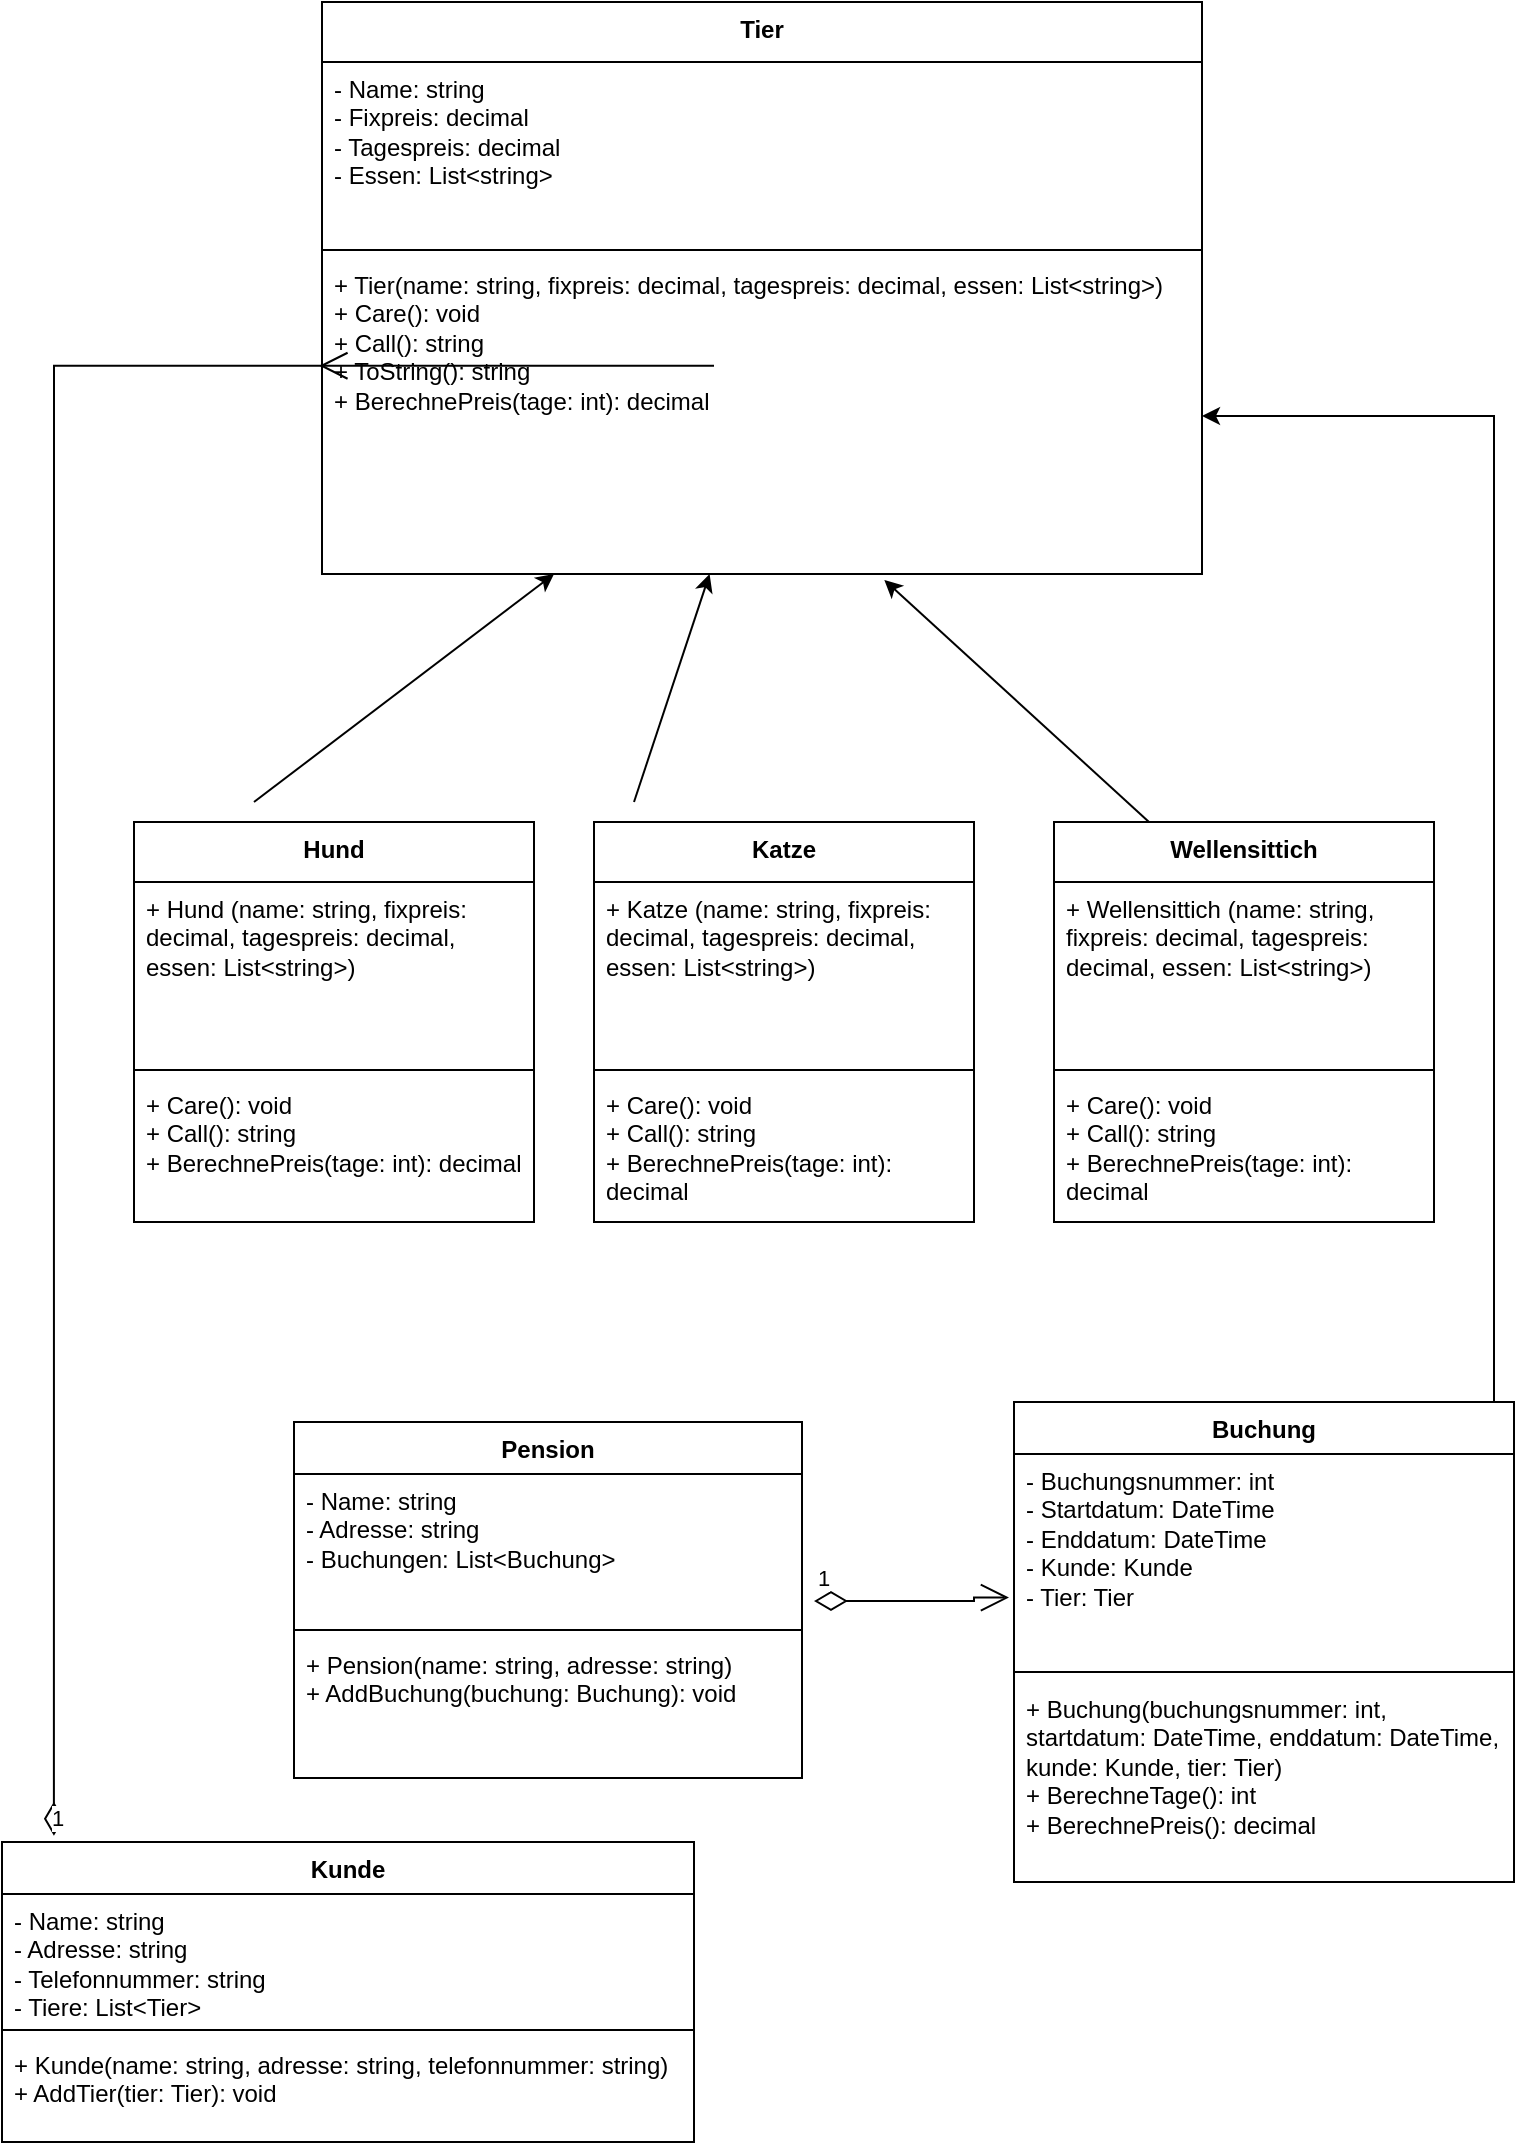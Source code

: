 <mxfile version="24.4.0" type="device">
  <diagram name="Seite-1" id="5ixHqtsXgynrn6Hh64rs">
    <mxGraphModel dx="1691" dy="2300" grid="1" gridSize="10" guides="1" tooltips="1" connect="1" arrows="1" fold="1" page="1" pageScale="1" pageWidth="827" pageHeight="1169" math="0" shadow="0">
      <root>
        <mxCell id="0" />
        <mxCell id="1" parent="0" />
        <mxCell id="eL9ase_ApaFwt97gxUAI-1" value="Tier" style="swimlane;fontStyle=1;align=center;verticalAlign=top;childLayout=stackLayout;horizontal=1;startSize=30;horizontalStack=0;resizeParent=1;resizeParentMax=0;resizeLast=0;collapsible=1;marginBottom=0;whiteSpace=wrap;html=1;" parent="1" vertex="1">
          <mxGeometry x="194" y="30" width="440" height="286" as="geometry" />
        </mxCell>
        <mxCell id="eL9ase_ApaFwt97gxUAI-2" value="- Name: string&lt;br&gt;- Fixpreis: decimal&lt;br&gt;- Tagespreis: decimal&lt;br&gt;- Essen: List&amp;lt;string&amp;gt;" style="text;strokeColor=none;fillColor=none;align=left;verticalAlign=top;spacingLeft=4;spacingRight=4;overflow=hidden;rotatable=0;points=[[0,0.5],[1,0.5]];portConstraint=eastwest;whiteSpace=wrap;html=1;" parent="eL9ase_ApaFwt97gxUAI-1" vertex="1">
          <mxGeometry y="30" width="440" height="90" as="geometry" />
        </mxCell>
        <mxCell id="eL9ase_ApaFwt97gxUAI-3" value="" style="line;strokeWidth=1;fillColor=none;align=left;verticalAlign=middle;spacingTop=-1;spacingLeft=3;spacingRight=3;rotatable=0;labelPosition=right;points=[];portConstraint=eastwest;strokeColor=inherit;" parent="eL9ase_ApaFwt97gxUAI-1" vertex="1">
          <mxGeometry y="120" width="440" height="8" as="geometry" />
        </mxCell>
        <mxCell id="eL9ase_ApaFwt97gxUAI-4" value="+ Tier(name: string, fixpreis: decimal, tagespreis: decimal, essen:&lt;span style=&quot;background-color: initial;&quot;&gt;&amp;nbsp;List&amp;lt;string&amp;gt;)&lt;/span&gt;&lt;div&gt;+ Care(): void&amp;nbsp;&lt;br&gt;+ Call(): string&amp;nbsp;&lt;br&gt;+ ToString(): string&lt;br&gt;+ BerechnePreis(tage: int): decimal  &lt;/div&gt;" style="text;strokeColor=none;fillColor=none;align=left;verticalAlign=top;spacingLeft=4;spacingRight=4;overflow=hidden;rotatable=0;points=[[0,0.5],[1,0.5]];portConstraint=eastwest;whiteSpace=wrap;html=1;" parent="eL9ase_ApaFwt97gxUAI-1" vertex="1">
          <mxGeometry y="128" width="440" height="158" as="geometry" />
        </mxCell>
        <mxCell id="eL9ase_ApaFwt97gxUAI-6" value="Pension" style="swimlane;fontStyle=1;align=center;verticalAlign=top;childLayout=stackLayout;horizontal=1;startSize=26;horizontalStack=0;resizeParent=1;resizeParentMax=0;resizeLast=0;collapsible=1;marginBottom=0;whiteSpace=wrap;html=1;" parent="1" vertex="1">
          <mxGeometry x="180" y="740" width="254" height="178" as="geometry" />
        </mxCell>
        <mxCell id="eL9ase_ApaFwt97gxUAI-7" value="- Name: string&amp;nbsp;&lt;br&gt;- Adresse: string&lt;br&gt;- Buchungen: List&amp;lt;Buchung&amp;gt;     " style="text;strokeColor=none;fillColor=none;align=left;verticalAlign=top;spacingLeft=4;spacingRight=4;overflow=hidden;rotatable=0;points=[[0,0.5],[1,0.5]];portConstraint=eastwest;whiteSpace=wrap;html=1;" parent="eL9ase_ApaFwt97gxUAI-6" vertex="1">
          <mxGeometry y="26" width="254" height="74" as="geometry" />
        </mxCell>
        <mxCell id="eL9ase_ApaFwt97gxUAI-8" value="" style="line;strokeWidth=1;fillColor=none;align=left;verticalAlign=middle;spacingTop=-1;spacingLeft=3;spacingRight=3;rotatable=0;labelPosition=right;points=[];portConstraint=eastwest;strokeColor=inherit;" parent="eL9ase_ApaFwt97gxUAI-6" vertex="1">
          <mxGeometry y="100" width="254" height="8" as="geometry" />
        </mxCell>
        <mxCell id="eL9ase_ApaFwt97gxUAI-9" value="+ Pension(name: string, adresse: string)&amp;nbsp;&lt;div&gt;+ AddBuchung(buchung: Buchung): void&lt;/div&gt;" style="text;strokeColor=none;fillColor=none;align=left;verticalAlign=top;spacingLeft=4;spacingRight=4;overflow=hidden;rotatable=0;points=[[0,0.5],[1,0.5]];portConstraint=eastwest;whiteSpace=wrap;html=1;" parent="eL9ase_ApaFwt97gxUAI-6" vertex="1">
          <mxGeometry y="108" width="254" height="70" as="geometry" />
        </mxCell>
        <mxCell id="eL9ase_ApaFwt97gxUAI-10" value="Kunde" style="swimlane;fontStyle=1;align=center;verticalAlign=top;childLayout=stackLayout;horizontal=1;startSize=26;horizontalStack=0;resizeParent=1;resizeParentMax=0;resizeLast=0;collapsible=1;marginBottom=0;whiteSpace=wrap;html=1;" parent="1" vertex="1">
          <mxGeometry x="34" y="950" width="346" height="150" as="geometry" />
        </mxCell>
        <mxCell id="eL9ase_ApaFwt97gxUAI-11" value="- Name: string&amp;nbsp;&lt;br&gt;&lt;div&gt;- Adresse: string&amp;nbsp;&lt;br&gt;&lt;/div&gt;&lt;div&gt;- Telefonnummer: string&lt;br&gt;&lt;/div&gt;&lt;div&gt;- Tiere: List&amp;lt;Tier&amp;gt;  &lt;/div&gt;" style="text;strokeColor=none;fillColor=none;align=left;verticalAlign=top;spacingLeft=4;spacingRight=4;overflow=hidden;rotatable=0;points=[[0,0.5],[1,0.5]];portConstraint=eastwest;whiteSpace=wrap;html=1;" parent="eL9ase_ApaFwt97gxUAI-10" vertex="1">
          <mxGeometry y="26" width="346" height="64" as="geometry" />
        </mxCell>
        <mxCell id="eL9ase_ApaFwt97gxUAI-12" value="" style="line;strokeWidth=1;fillColor=none;align=left;verticalAlign=middle;spacingTop=-1;spacingLeft=3;spacingRight=3;rotatable=0;labelPosition=right;points=[];portConstraint=eastwest;strokeColor=inherit;" parent="eL9ase_ApaFwt97gxUAI-10" vertex="1">
          <mxGeometry y="90" width="346" height="8" as="geometry" />
        </mxCell>
        <mxCell id="eL9ase_ApaFwt97gxUAI-13" value="+ Kunde(name: string, adresse: string,&amp;nbsp;telefonnummer: string)&lt;br&gt;+ AddTier(tier: Tier): void     " style="text;strokeColor=none;fillColor=none;align=left;verticalAlign=top;spacingLeft=4;spacingRight=4;overflow=hidden;rotatable=0;points=[[0,0.5],[1,0.5]];portConstraint=eastwest;whiteSpace=wrap;html=1;" parent="eL9ase_ApaFwt97gxUAI-10" vertex="1">
          <mxGeometry y="98" width="346" height="52" as="geometry" />
        </mxCell>
        <mxCell id="m1USupUCLJeC0Hi1umuJ-28" style="edgeStyle=orthogonalEdgeStyle;rounded=0;orthogonalLoop=1;jettySize=auto;html=1;exitX=0.75;exitY=0;exitDx=0;exitDy=0;" edge="1" parent="1" source="eL9ase_ApaFwt97gxUAI-14" target="eL9ase_ApaFwt97gxUAI-4">
          <mxGeometry relative="1" as="geometry">
            <Array as="points">
              <mxPoint x="780" y="730" />
              <mxPoint x="780" y="237" />
            </Array>
          </mxGeometry>
        </mxCell>
        <mxCell id="eL9ase_ApaFwt97gxUAI-14" value="Buchung" style="swimlane;fontStyle=1;align=center;verticalAlign=top;childLayout=stackLayout;horizontal=1;startSize=26;horizontalStack=0;resizeParent=1;resizeParentMax=0;resizeLast=0;collapsible=1;marginBottom=0;whiteSpace=wrap;html=1;" parent="1" vertex="1">
          <mxGeometry x="540" y="730" width="250" height="240" as="geometry" />
        </mxCell>
        <mxCell id="eL9ase_ApaFwt97gxUAI-15" value="- Buchungsnummer: int&amp;nbsp;&lt;br&gt;- Startdatum: DateTime&amp;nbsp;&lt;br&gt;- Enddatum: DateTime&amp;nbsp;&lt;br&gt;- Kunde: Kunde&amp;nbsp;&lt;br&gt;- Tier: Tier  " style="text;strokeColor=none;fillColor=none;align=left;verticalAlign=top;spacingLeft=4;spacingRight=4;overflow=hidden;rotatable=0;points=[[0,0.5],[1,0.5]];portConstraint=eastwest;whiteSpace=wrap;html=1;" parent="eL9ase_ApaFwt97gxUAI-14" vertex="1">
          <mxGeometry y="26" width="250" height="104" as="geometry" />
        </mxCell>
        <mxCell id="eL9ase_ApaFwt97gxUAI-16" value="" style="line;strokeWidth=1;fillColor=none;align=left;verticalAlign=middle;spacingTop=-1;spacingLeft=3;spacingRight=3;rotatable=0;labelPosition=right;points=[];portConstraint=eastwest;strokeColor=inherit;" parent="eL9ase_ApaFwt97gxUAI-14" vertex="1">
          <mxGeometry y="130" width="250" height="10" as="geometry" />
        </mxCell>
        <mxCell id="eL9ase_ApaFwt97gxUAI-17" value="+ Buchung(buchungsnummer: int, startdatum: DateTime, enddatum: DateTime, kunde: Kunde, tier: Tier)&amp;nbsp;&amp;nbsp;&lt;div&gt;+ BerechneTage(): int&amp;nbsp;&lt;div&gt;+ BerechnePreis(): decimal  &lt;/div&gt;&lt;/div&gt;" style="text;strokeColor=none;fillColor=none;align=left;verticalAlign=top;spacingLeft=4;spacingRight=4;overflow=hidden;rotatable=0;points=[[0,0.5],[1,0.5]];portConstraint=eastwest;whiteSpace=wrap;html=1;" parent="eL9ase_ApaFwt97gxUAI-14" vertex="1">
          <mxGeometry y="140" width="250" height="100" as="geometry" />
        </mxCell>
        <mxCell id="m1USupUCLJeC0Hi1umuJ-12" value="Hund" style="swimlane;fontStyle=1;align=center;verticalAlign=top;childLayout=stackLayout;horizontal=1;startSize=30;horizontalStack=0;resizeParent=1;resizeParentMax=0;resizeLast=0;collapsible=1;marginBottom=0;whiteSpace=wrap;html=1;" vertex="1" parent="1">
          <mxGeometry x="100" y="440" width="200" height="200" as="geometry" />
        </mxCell>
        <mxCell id="m1USupUCLJeC0Hi1umuJ-13" value="+ Hund (name: string, fixpreis: decimal, tagespreis: decimal, essen: List&amp;lt;string&amp;gt;)" style="text;strokeColor=none;fillColor=none;align=left;verticalAlign=top;spacingLeft=4;spacingRight=4;overflow=hidden;rotatable=0;points=[[0,0.5],[1,0.5]];portConstraint=eastwest;whiteSpace=wrap;html=1;" vertex="1" parent="m1USupUCLJeC0Hi1umuJ-12">
          <mxGeometry y="30" width="200" height="90" as="geometry" />
        </mxCell>
        <mxCell id="m1USupUCLJeC0Hi1umuJ-14" value="" style="line;strokeWidth=1;fillColor=none;align=left;verticalAlign=middle;spacingTop=-1;spacingLeft=3;spacingRight=3;rotatable=0;labelPosition=right;points=[];portConstraint=eastwest;strokeColor=inherit;" vertex="1" parent="m1USupUCLJeC0Hi1umuJ-12">
          <mxGeometry y="120" width="200" height="8" as="geometry" />
        </mxCell>
        <mxCell id="m1USupUCLJeC0Hi1umuJ-15" value="&lt;div&gt;+ Care(): void&amp;nbsp;&lt;br&gt;+ Call(): string&amp;nbsp;&lt;br&gt;+ BerechnePreis(tage: int): decimal  &lt;/div&gt;" style="text;strokeColor=none;fillColor=none;align=left;verticalAlign=top;spacingLeft=4;spacingRight=4;overflow=hidden;rotatable=0;points=[[0,0.5],[1,0.5]];portConstraint=eastwest;whiteSpace=wrap;html=1;" vertex="1" parent="m1USupUCLJeC0Hi1umuJ-12">
          <mxGeometry y="128" width="200" height="72" as="geometry" />
        </mxCell>
        <mxCell id="m1USupUCLJeC0Hi1umuJ-16" value="Katze" style="swimlane;fontStyle=1;align=center;verticalAlign=top;childLayout=stackLayout;horizontal=1;startSize=30;horizontalStack=0;resizeParent=1;resizeParentMax=0;resizeLast=0;collapsible=1;marginBottom=0;whiteSpace=wrap;html=1;" vertex="1" parent="1">
          <mxGeometry x="330" y="440" width="190" height="200" as="geometry" />
        </mxCell>
        <mxCell id="m1USupUCLJeC0Hi1umuJ-17" value="+ Katze (name: string, fixpreis: decimal, tagespreis: decimal, essen: List&amp;lt;string&amp;gt;)" style="text;strokeColor=none;fillColor=none;align=left;verticalAlign=top;spacingLeft=4;spacingRight=4;overflow=hidden;rotatable=0;points=[[0,0.5],[1,0.5]];portConstraint=eastwest;whiteSpace=wrap;html=1;" vertex="1" parent="m1USupUCLJeC0Hi1umuJ-16">
          <mxGeometry y="30" width="190" height="90" as="geometry" />
        </mxCell>
        <mxCell id="m1USupUCLJeC0Hi1umuJ-18" value="" style="line;strokeWidth=1;fillColor=none;align=left;verticalAlign=middle;spacingTop=-1;spacingLeft=3;spacingRight=3;rotatable=0;labelPosition=right;points=[];portConstraint=eastwest;strokeColor=inherit;" vertex="1" parent="m1USupUCLJeC0Hi1umuJ-16">
          <mxGeometry y="120" width="190" height="8" as="geometry" />
        </mxCell>
        <mxCell id="m1USupUCLJeC0Hi1umuJ-19" value="&lt;div&gt;+ Care(): void&amp;nbsp;&lt;br&gt;+ Call(): string&amp;nbsp;&lt;br&gt;+ BerechnePreis(tage: int): decimal  &lt;/div&gt;" style="text;strokeColor=none;fillColor=none;align=left;verticalAlign=top;spacingLeft=4;spacingRight=4;overflow=hidden;rotatable=0;points=[[0,0.5],[1,0.5]];portConstraint=eastwest;whiteSpace=wrap;html=1;" vertex="1" parent="m1USupUCLJeC0Hi1umuJ-16">
          <mxGeometry y="128" width="190" height="72" as="geometry" />
        </mxCell>
        <mxCell id="m1USupUCLJeC0Hi1umuJ-21" value="Wellensittich" style="swimlane;fontStyle=1;align=center;verticalAlign=top;childLayout=stackLayout;horizontal=1;startSize=30;horizontalStack=0;resizeParent=1;resizeParentMax=0;resizeLast=0;collapsible=1;marginBottom=0;whiteSpace=wrap;html=1;" vertex="1" parent="1">
          <mxGeometry x="560" y="440" width="190" height="200" as="geometry" />
        </mxCell>
        <mxCell id="m1USupUCLJeC0Hi1umuJ-22" value="+ Wellensittich (name: string, fixpreis: decimal, tagespreis: decimal, essen: List&amp;lt;string&amp;gt;)" style="text;strokeColor=none;fillColor=none;align=left;verticalAlign=top;spacingLeft=4;spacingRight=4;overflow=hidden;rotatable=0;points=[[0,0.5],[1,0.5]];portConstraint=eastwest;whiteSpace=wrap;html=1;" vertex="1" parent="m1USupUCLJeC0Hi1umuJ-21">
          <mxGeometry y="30" width="190" height="90" as="geometry" />
        </mxCell>
        <mxCell id="m1USupUCLJeC0Hi1umuJ-23" value="" style="line;strokeWidth=1;fillColor=none;align=left;verticalAlign=middle;spacingTop=-1;spacingLeft=3;spacingRight=3;rotatable=0;labelPosition=right;points=[];portConstraint=eastwest;strokeColor=inherit;" vertex="1" parent="m1USupUCLJeC0Hi1umuJ-21">
          <mxGeometry y="120" width="190" height="8" as="geometry" />
        </mxCell>
        <mxCell id="m1USupUCLJeC0Hi1umuJ-24" value="&lt;div&gt;+ Care(): void&amp;nbsp;&lt;br&gt;+ Call(): string&amp;nbsp;&lt;br&gt;+ BerechnePreis(tage: int): decimal  &lt;/div&gt;" style="text;strokeColor=none;fillColor=none;align=left;verticalAlign=top;spacingLeft=4;spacingRight=4;overflow=hidden;rotatable=0;points=[[0,0.5],[1,0.5]];portConstraint=eastwest;whiteSpace=wrap;html=1;" vertex="1" parent="m1USupUCLJeC0Hi1umuJ-21">
          <mxGeometry y="128" width="190" height="72" as="geometry" />
        </mxCell>
        <mxCell id="m1USupUCLJeC0Hi1umuJ-25" value="" style="endArrow=classic;html=1;rounded=0;exitX=0.25;exitY=0;exitDx=0;exitDy=0;entryX=0.639;entryY=1.019;entryDx=0;entryDy=0;entryPerimeter=0;" edge="1" parent="1" source="m1USupUCLJeC0Hi1umuJ-21" target="eL9ase_ApaFwt97gxUAI-4">
          <mxGeometry width="50" height="50" relative="1" as="geometry">
            <mxPoint x="410" y="330" as="sourcePoint" />
            <mxPoint x="460" y="280" as="targetPoint" />
          </mxGeometry>
        </mxCell>
        <mxCell id="m1USupUCLJeC0Hi1umuJ-26" value="" style="endArrow=classic;html=1;rounded=0;" edge="1" parent="1" target="eL9ase_ApaFwt97gxUAI-4">
          <mxGeometry width="50" height="50" relative="1" as="geometry">
            <mxPoint x="350" y="430" as="sourcePoint" />
            <mxPoint x="277" y="239" as="targetPoint" />
          </mxGeometry>
        </mxCell>
        <mxCell id="m1USupUCLJeC0Hi1umuJ-27" value="" style="endArrow=classic;html=1;rounded=0;" edge="1" parent="1" target="eL9ase_ApaFwt97gxUAI-4">
          <mxGeometry width="50" height="50" relative="1" as="geometry">
            <mxPoint x="160" y="430" as="sourcePoint" />
            <mxPoint x="147" y="259" as="targetPoint" />
          </mxGeometry>
        </mxCell>
        <mxCell id="m1USupUCLJeC0Hi1umuJ-29" value="1" style="endArrow=open;html=1;endSize=12;startArrow=diamondThin;startSize=14;startFill=0;edgeStyle=orthogonalEdgeStyle;align=left;verticalAlign=bottom;rounded=0;entryX=-0.01;entryY=0.69;entryDx=0;entryDy=0;entryPerimeter=0;" edge="1" parent="1" target="eL9ase_ApaFwt97gxUAI-15">
          <mxGeometry x="-1" y="3" relative="1" as="geometry">
            <mxPoint x="440" y="829.5" as="sourcePoint" />
            <mxPoint x="526" y="828.5" as="targetPoint" />
            <Array as="points">
              <mxPoint x="520" y="829" />
              <mxPoint x="520" y="828" />
            </Array>
          </mxGeometry>
        </mxCell>
        <mxCell id="m1USupUCLJeC0Hi1umuJ-32" value="1" style="endArrow=open;html=1;endSize=12;startArrow=diamondThin;startSize=14;startFill=0;edgeStyle=orthogonalEdgeStyle;align=left;verticalAlign=bottom;rounded=0;entryX=-0.003;entryY=0.341;entryDx=0;entryDy=0;entryPerimeter=0;exitX=0.075;exitY=-0.021;exitDx=0;exitDy=0;exitPerimeter=0;" edge="1" parent="1" source="eL9ase_ApaFwt97gxUAI-10" target="eL9ase_ApaFwt97gxUAI-4">
          <mxGeometry x="-1" y="3" relative="1" as="geometry">
            <mxPoint x="30" y="950" as="sourcePoint" />
            <mxPoint x="190" y="950" as="targetPoint" />
          </mxGeometry>
        </mxCell>
      </root>
    </mxGraphModel>
  </diagram>
</mxfile>
